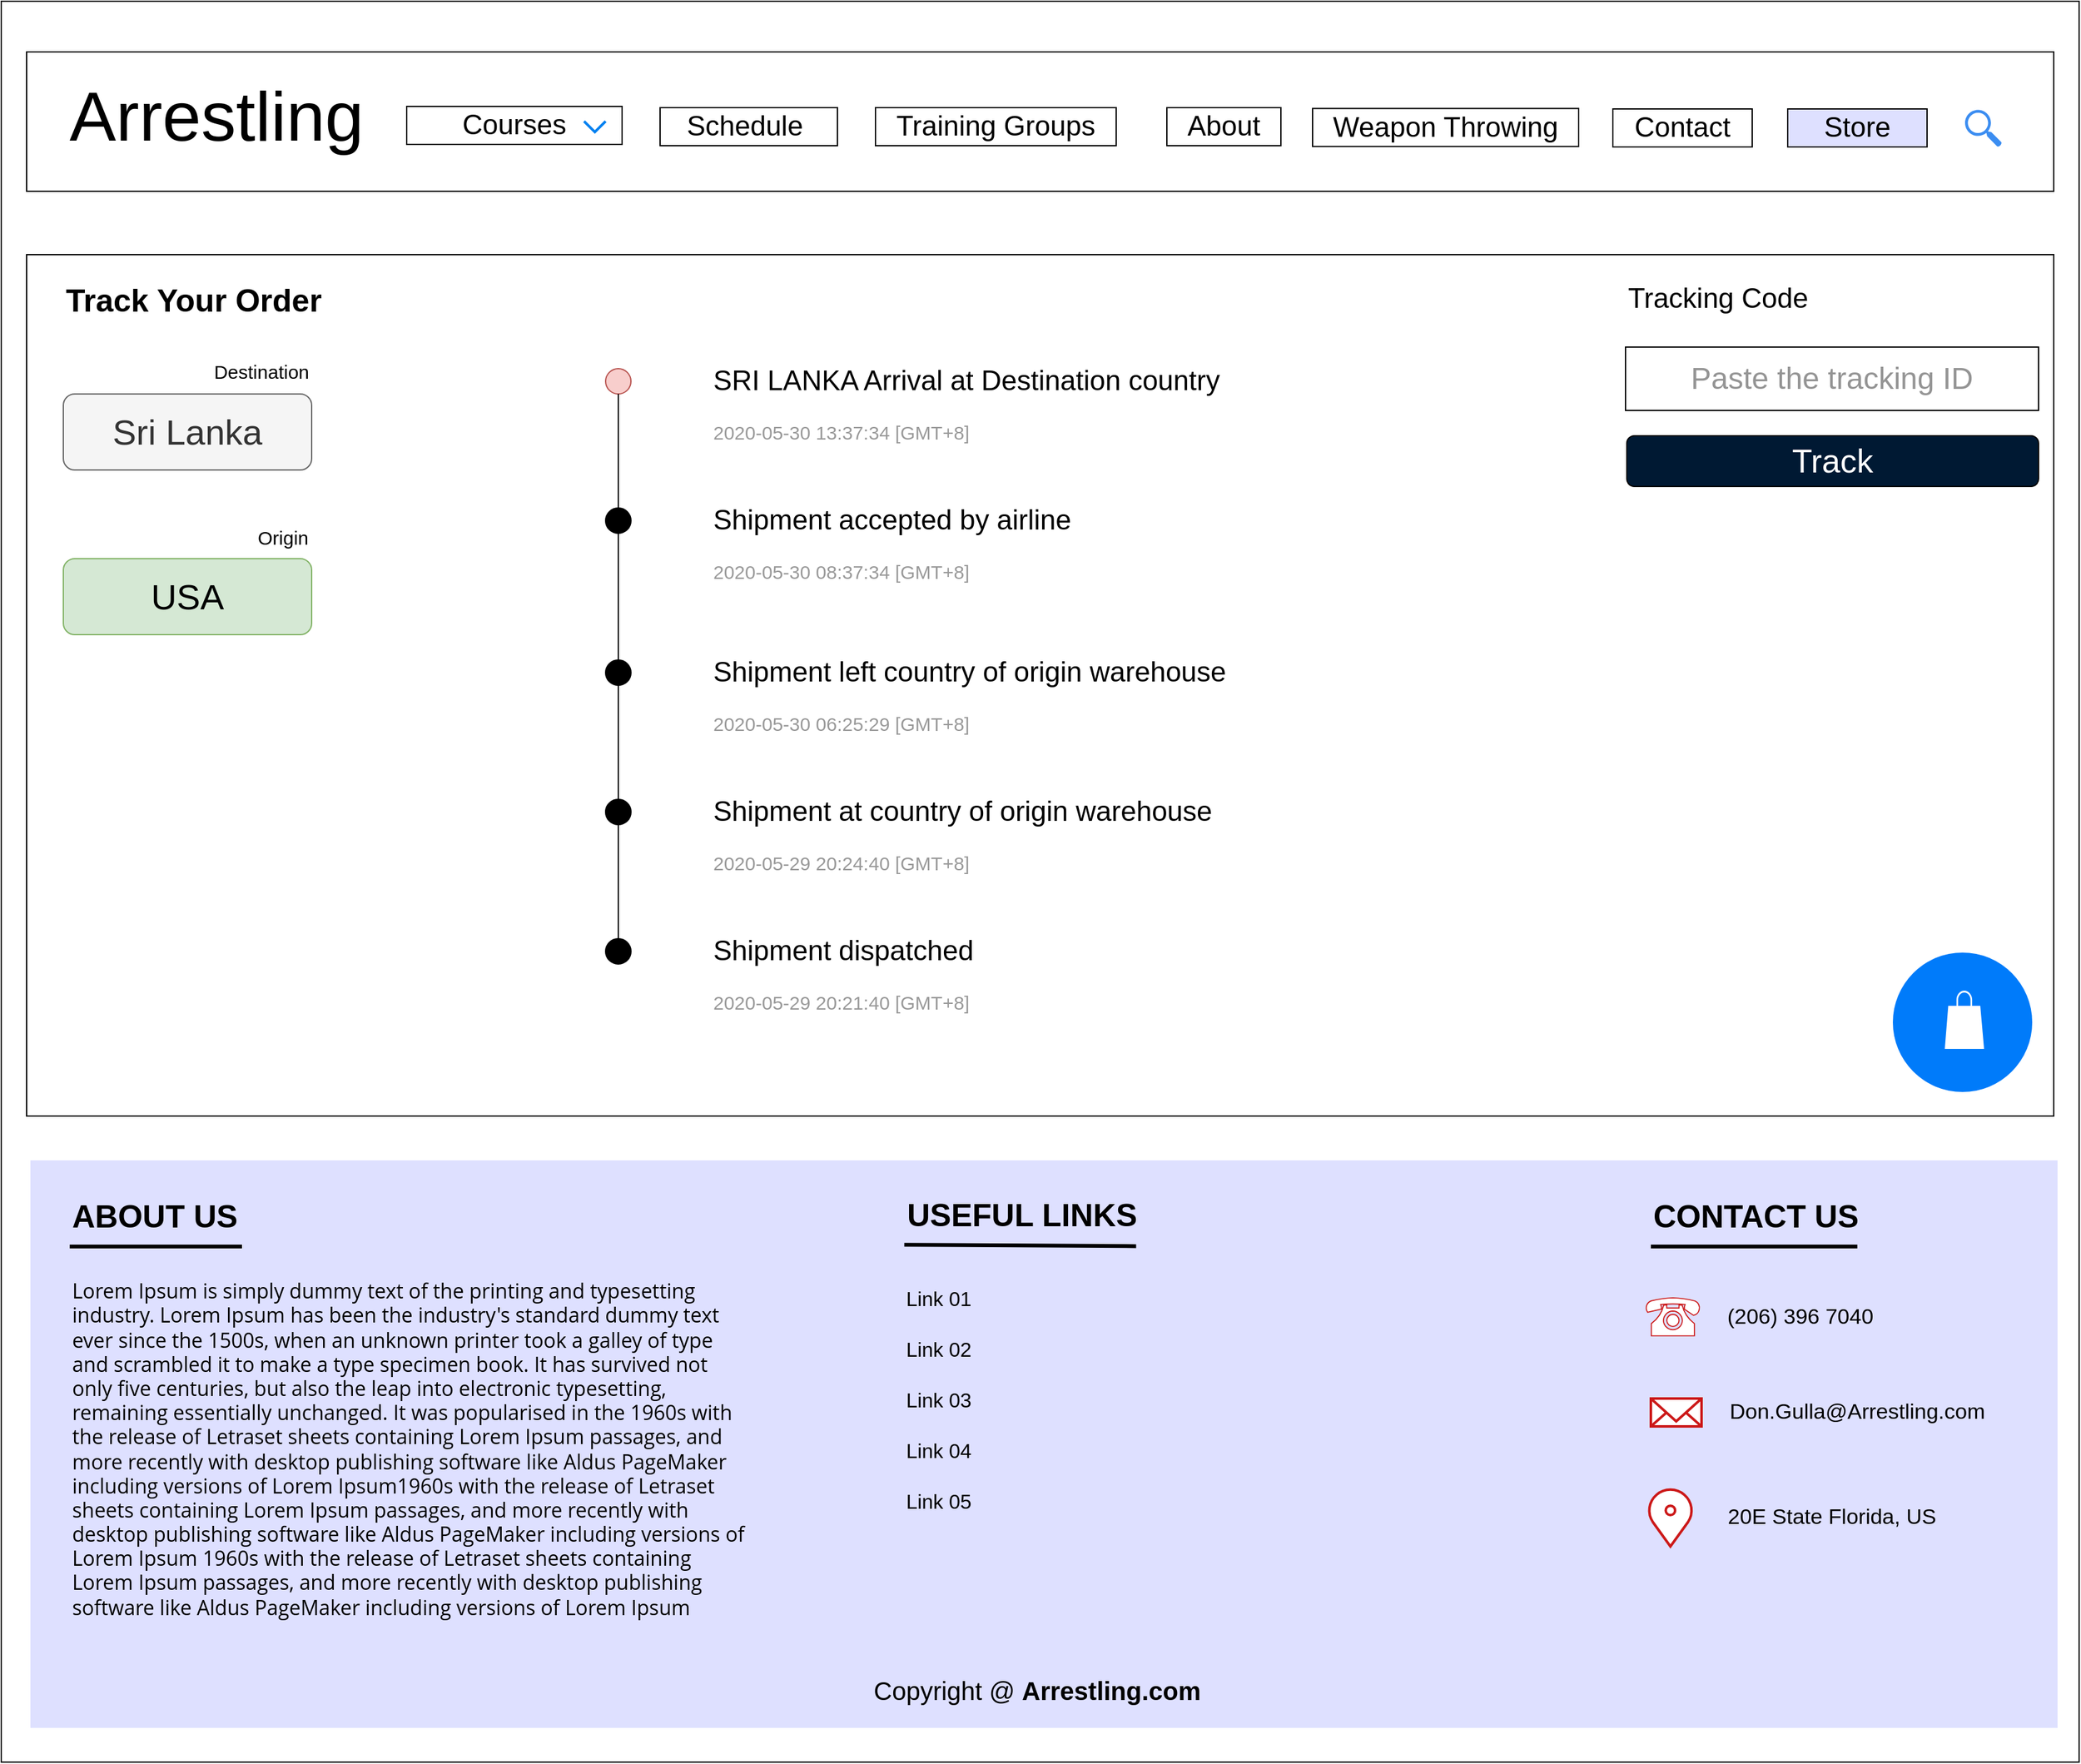 <mxfile version="13.6.2" type="device"><diagram id="IiWeY3MnMao_7X0u-7va" name="Page-1"><mxGraphModel dx="2525" dy="1470" grid="1" gridSize="10" guides="1" tooltips="1" connect="1" arrows="1" fold="1" page="1" pageScale="1" pageWidth="850" pageHeight="1100" math="0" shadow="0"><root><mxCell id="0"/><mxCell id="1" parent="0"/><mxCell id="_kDw8TFcWH0puDvX8JmQ-2" value="" style="whiteSpace=wrap;html=1;" parent="1" vertex="1"><mxGeometry x="30" y="110" width="1640" height="1390" as="geometry"/></mxCell><mxCell id="_kDw8TFcWH0puDvX8JmQ-4" value="" style="rounded=0;whiteSpace=wrap;html=1;strokeColor=#000000;fillColor=none;" parent="1" vertex="1"><mxGeometry x="50" y="150" width="1600" height="110" as="geometry"/></mxCell><mxCell id="_kDw8TFcWH0puDvX8JmQ-5" value="&lt;font style=&quot;font-size: 55px&quot;&gt;Arrestling&lt;/font&gt;" style="text;html=1;strokeColor=none;fillColor=none;align=center;verticalAlign=middle;whiteSpace=wrap;rounded=0;" parent="1" vertex="1"><mxGeometry x="180" y="189.75" width="40" height="20" as="geometry"/></mxCell><mxCell id="_kDw8TFcWH0puDvX8JmQ-13" value="&lt;font style=&quot;font-size: 22px&quot;&gt;Courses&lt;/font&gt;" style="rounded=0;whiteSpace=wrap;html=1;strokeColor=#000000;fillColor=#ffffff;fontSize=14;align=center;" parent="1" vertex="1"><mxGeometry x="350" y="193" width="170" height="30" as="geometry"/></mxCell><mxCell id="_kDw8TFcWH0puDvX8JmQ-14" value="" style="html=1;verticalLabelPosition=bottom;labelBackgroundColor=#ffffff;verticalAlign=top;shadow=0;dashed=0;strokeWidth=2;shape=mxgraph.ios7.misc.down;strokeColor=#0080f0;fillColor=#ffffff;fontSize=14;" parent="1" vertex="1"><mxGeometry x="490" y="204.75" width="17" height="8.5" as="geometry"/></mxCell><mxCell id="_kDw8TFcWH0puDvX8JmQ-15" value="&lt;span style=&quot;font-size: 22px&quot;&gt;Schedule&amp;nbsp;&lt;/span&gt;" style="rounded=0;whiteSpace=wrap;html=1;strokeColor=#000000;fillColor=#ffffff;fontSize=14;align=center;" parent="1" vertex="1"><mxGeometry x="550" y="194" width="140" height="30" as="geometry"/></mxCell><mxCell id="_kDw8TFcWH0puDvX8JmQ-16" value="&lt;span style=&quot;font-size: 22px&quot;&gt;Training Groups&lt;/span&gt;" style="rounded=0;whiteSpace=wrap;html=1;strokeColor=#000000;fillColor=#ffffff;fontSize=14;align=center;" parent="1" vertex="1"><mxGeometry x="720" y="194" width="190" height="30" as="geometry"/></mxCell><mxCell id="_kDw8TFcWH0puDvX8JmQ-17" value="&lt;span style=&quot;font-size: 22px&quot;&gt;About&lt;/span&gt;" style="rounded=0;whiteSpace=wrap;html=1;strokeColor=#000000;fillColor=#ffffff;fontSize=14;align=center;" parent="1" vertex="1"><mxGeometry x="950" y="194" width="90" height="30" as="geometry"/></mxCell><mxCell id="_kDw8TFcWH0puDvX8JmQ-18" value="&lt;span style=&quot;font-size: 22px&quot;&gt;Weapon Throwing&lt;/span&gt;" style="rounded=0;whiteSpace=wrap;html=1;strokeColor=#000000;fillColor=#ffffff;fontSize=14;align=center;" parent="1" vertex="1"><mxGeometry x="1065" y="194.65" width="210" height="30" as="geometry"/></mxCell><mxCell id="_kDw8TFcWH0puDvX8JmQ-19" value="&lt;span style=&quot;font-size: 22px&quot;&gt;Contact&lt;/span&gt;" style="rounded=0;whiteSpace=wrap;html=1;strokeColor=#000000;fillColor=#ffffff;fontSize=14;align=center;" parent="1" vertex="1"><mxGeometry x="1302" y="195" width="110" height="30" as="geometry"/></mxCell><mxCell id="_kDw8TFcWH0puDvX8JmQ-20" value="&lt;span style=&quot;font-size: 22px&quot;&gt;Store&lt;/span&gt;" style="rounded=0;whiteSpace=wrap;html=1;strokeColor=#000000;fontSize=14;align=center;fillColor=#DEE0FF;" parent="1" vertex="1"><mxGeometry x="1440" y="195" width="110" height="30" as="geometry"/></mxCell><mxCell id="_kDw8TFcWH0puDvX8JmQ-21" value="" style="html=1;aspect=fixed;strokeColor=none;shadow=0;align=center;verticalAlign=top;fillColor=#3B8DF1;shape=mxgraph.gcp2.search;fontSize=14;" parent="1" vertex="1"><mxGeometry x="1580" y="195.71" width="29" height="29.29" as="geometry"/></mxCell><mxCell id="_kDw8TFcWH0puDvX8JmQ-24" value="" style="rounded=0;whiteSpace=wrap;html=1;strokeColor=#000000;fontSize=14;fillColor=#FFFFFF;" parent="1" vertex="1"><mxGeometry x="50" y="310" width="1600" height="680" as="geometry"/></mxCell><mxCell id="_kDw8TFcWH0puDvX8JmQ-26" value="&lt;font style=&quot;font-size: 25px&quot;&gt;&lt;b&gt;Track Your Order&amp;nbsp;&lt;/b&gt;&lt;/font&gt;" style="text;html=1;strokeColor=none;fillColor=none;align=left;verticalAlign=middle;whiteSpace=wrap;rounded=0;fontSize=14;" parent="1" vertex="1"><mxGeometry x="79" y="320" width="260" height="50" as="geometry"/></mxCell><mxCell id="_kDw8TFcWH0puDvX8JmQ-28" value="&lt;font style=&quot;font-size: 24px&quot; color=&quot;#949494&quot;&gt;Paste the tracking ID&lt;/font&gt;" style="rounded=0;whiteSpace=wrap;html=1;strokeColor=#000000;fillColor=#FFFFFF;fontSize=14;" parent="1" vertex="1"><mxGeometry x="1312" y="383" width="326" height="50" as="geometry"/></mxCell><mxCell id="_kDw8TFcWH0puDvX8JmQ-29" value="&lt;span style=&quot;font-size: 22px&quot;&gt;Tracking Code&lt;/span&gt;" style="text;html=1;strokeColor=none;fillColor=none;align=left;verticalAlign=middle;whiteSpace=wrap;rounded=0;fontSize=14;" parent="1" vertex="1"><mxGeometry x="1312" y="330" width="178" height="30" as="geometry"/></mxCell><mxCell id="_kDw8TFcWH0puDvX8JmQ-59" value="" style="rounded=0;whiteSpace=wrap;html=1;fillColor=#DEE0FF;strokeColor=none;" parent="1" vertex="1"><mxGeometry x="53" y="1025" width="1600" height="448" as="geometry"/></mxCell><mxCell id="_kDw8TFcWH0puDvX8JmQ-60" value="" style="ellipse;whiteSpace=wrap;html=1;aspect=fixed;fontSize=14;fillColor=#007BFA;strokeColor=none;" parent="1" vertex="1"><mxGeometry x="1523" y="861" width="110" height="110" as="geometry"/></mxCell><mxCell id="_kDw8TFcWH0puDvX8JmQ-61" value="" style="pointerEvents=1;shadow=0;dashed=0;html=1;strokeColor=none;labelPosition=center;verticalLabelPosition=bottom;verticalAlign=top;outlineConnect=0;align=center;shape=mxgraph.office.concepts.marketplace_shopping_bag;fontSize=14;fillColor=#FFFFFF;" parent="1" vertex="1"><mxGeometry x="1564" y="891" width="31" height="46" as="geometry"/></mxCell><mxCell id="_kDw8TFcWH0puDvX8JmQ-74" value="&lt;font style=&quot;font-size: 25px&quot;&gt;&lt;b&gt;ABOUT US&lt;/b&gt;&lt;/font&gt;" style="text;html=1;strokeColor=none;fillColor=none;align=left;verticalAlign=middle;whiteSpace=wrap;rounded=0;fontSize=14;" parent="1" vertex="1"><mxGeometry x="84" y="1043" width="136" height="50" as="geometry"/></mxCell><mxCell id="_kDw8TFcWH0puDvX8JmQ-75" value="&lt;font style=&quot;font-size: 16px&quot;&gt;&lt;span style=&quot;margin: 0px ; padding: 0px ; font-family: &amp;#34;open sans&amp;#34; , &amp;#34;arial&amp;#34; , sans-serif&quot;&gt;Lorem Ipsum&lt;/span&gt;&lt;span style=&quot;font-family: &amp;#34;open sans&amp;#34; , &amp;#34;arial&amp;#34; , sans-serif&quot;&gt;&amp;nbsp;is simply dummy text of the printing and typesetting industry. Lorem Ipsum has been the industry's standard dummy text ever since the 1500s, when an unknown printer took a galley of type and scrambled it to make a type specimen book. It has survived not only five centuries, but also the leap into electronic typesetting, remaining essentially unchanged. It was popularised in the 1960s with the release of Letraset sheets containing Lorem Ipsum passages, and more recently with desktop publishing software like Aldus PageMaker including versions of Lorem Ipsum&lt;/span&gt;&lt;/font&gt;&lt;span style=&quot;font-family: &amp;#34;open sans&amp;#34; , &amp;#34;arial&amp;#34; , sans-serif ; font-size: 16px&quot;&gt;1960s with the release of Letraset sheets containing Lorem Ipsum passages, and more recently with desktop publishing software like Aldus PageMaker including versions of Lorem Ipsum&amp;nbsp;&lt;/span&gt;&lt;span style=&quot;font-family: &amp;#34;open sans&amp;#34; , &amp;#34;arial&amp;#34; , sans-serif ; font-size: 16px&quot;&gt;1960s with the release of Letraset sheets containing Lorem Ipsum passages, and more recently with desktop publishing software like Aldus PageMaker including versions of Lorem Ipsum&amp;nbsp;&lt;/span&gt;" style="text;html=1;strokeColor=none;fillColor=none;align=left;verticalAlign=middle;whiteSpace=wrap;rounded=0;fontSize=14;" parent="1" vertex="1"><mxGeometry x="84" y="1103" width="536" height="300" as="geometry"/></mxCell><mxCell id="_kDw8TFcWH0puDvX8JmQ-76" value="&lt;font style=&quot;font-size: 25px&quot;&gt;&lt;b&gt;USEFUL LINKS&lt;/b&gt;&lt;/font&gt;" style="text;html=1;strokeColor=none;fillColor=none;align=left;verticalAlign=middle;whiteSpace=wrap;rounded=0;fontSize=14;" parent="1" vertex="1"><mxGeometry x="742.75" y="1041.57" width="214.5" height="50" as="geometry"/></mxCell><mxCell id="_kDw8TFcWH0puDvX8JmQ-77" value="&lt;font style=&quot;font-size: 25px&quot;&gt;&lt;b&gt;CONTACT US&lt;/b&gt;&lt;/font&gt;" style="text;html=1;strokeColor=none;fillColor=none;align=left;verticalAlign=middle;whiteSpace=wrap;rounded=0;fontSize=14;" parent="1" vertex="1"><mxGeometry x="1332" y="1043" width="178.5" height="50" as="geometry"/></mxCell><mxCell id="_kDw8TFcWH0puDvX8JmQ-78" value="" style="endArrow=none;html=1;fontSize=14;exitX=0;exitY=1;exitDx=0;exitDy=0;entryX=1;entryY=1;entryDx=0;entryDy=0;strokeWidth=3;" parent="1" source="_kDw8TFcWH0puDvX8JmQ-74" target="_kDw8TFcWH0puDvX8JmQ-74" edge="1"><mxGeometry width="50" height="50" relative="1" as="geometry"><mxPoint y="1113" as="sourcePoint"/><mxPoint x="50" y="1063" as="targetPoint"/></mxGeometry></mxCell><mxCell id="_kDw8TFcWH0puDvX8JmQ-79" value="" style="endArrow=none;html=1;strokeWidth=3;fontSize=14;exitX=0;exitY=1;exitDx=0;exitDy=0;entryX=0.853;entryY=1.023;entryDx=0;entryDy=0;entryPerimeter=0;" parent="1" source="_kDw8TFcWH0puDvX8JmQ-76" target="_kDw8TFcWH0puDvX8JmQ-76" edge="1"><mxGeometry width="50" height="50" relative="1" as="geometry"><mxPoint x="747.25" y="1171.57" as="sourcePoint"/><mxPoint x="797.25" y="1121.57" as="targetPoint"/></mxGeometry></mxCell><mxCell id="_kDw8TFcWH0puDvX8JmQ-80" value="" style="endArrow=none;html=1;strokeWidth=3;fontSize=14;" parent="1" edge="1"><mxGeometry width="50" height="50" relative="1" as="geometry"><mxPoint x="1332" y="1093" as="sourcePoint"/><mxPoint x="1495" y="1093" as="targetPoint"/></mxGeometry></mxCell><mxCell id="_kDw8TFcWH0puDvX8JmQ-81" value="&lt;font style=&quot;font-size: 16px&quot;&gt;Link 01&lt;/font&gt;" style="text;html=1;strokeColor=none;fillColor=none;align=center;verticalAlign=middle;whiteSpace=wrap;rounded=0;fontSize=14;" parent="1" vertex="1"><mxGeometry x="670" y="1123.5" width="200" height="20" as="geometry"/></mxCell><mxCell id="_kDw8TFcWH0puDvX8JmQ-82" value="&lt;font style=&quot;font-size: 16px&quot;&gt;Link 02&lt;/font&gt;" style="text;html=1;strokeColor=none;fillColor=none;align=center;verticalAlign=middle;whiteSpace=wrap;rounded=0;fontSize=14;" parent="1" vertex="1"><mxGeometry x="670" y="1163.5" width="200" height="20" as="geometry"/></mxCell><mxCell id="_kDw8TFcWH0puDvX8JmQ-83" value="&lt;font style=&quot;font-size: 16px&quot;&gt;Link 03&lt;/font&gt;" style="text;html=1;strokeColor=none;fillColor=none;align=center;verticalAlign=middle;whiteSpace=wrap;rounded=0;fontSize=14;" parent="1" vertex="1"><mxGeometry x="670" y="1204" width="200" height="20" as="geometry"/></mxCell><mxCell id="_kDw8TFcWH0puDvX8JmQ-84" value="&lt;font style=&quot;font-size: 16px&quot;&gt;Link 04&lt;/font&gt;" style="text;html=1;strokeColor=none;fillColor=none;align=center;verticalAlign=middle;whiteSpace=wrap;rounded=0;fontSize=14;" parent="1" vertex="1"><mxGeometry x="670" y="1243.5" width="200" height="20" as="geometry"/></mxCell><mxCell id="_kDw8TFcWH0puDvX8JmQ-85" value="&lt;font style=&quot;font-size: 16px&quot;&gt;Link 05&lt;/font&gt;" style="text;html=1;strokeColor=none;fillColor=none;align=center;verticalAlign=middle;whiteSpace=wrap;rounded=0;fontSize=14;" parent="1" vertex="1"><mxGeometry x="670" y="1283.5" width="200" height="20" as="geometry"/></mxCell><mxCell id="_kDw8TFcWH0puDvX8JmQ-8" value="" style="fontColor=#0066CC;verticalAlign=top;verticalLabelPosition=bottom;labelPosition=center;align=center;html=1;outlineConnect=0;gradientColor=none;gradientDirection=north;strokeWidth=2;shape=mxgraph.networks.phone_1;fillColor=#FFFFFF;strokeColor=#CC1818;" parent="1" vertex="1"><mxGeometry x="1328" y="1133.5" width="42.87" height="30" as="geometry"/></mxCell><mxCell id="_kDw8TFcWH0puDvX8JmQ-9" value="" style="html=1;verticalLabelPosition=bottom;align=center;labelBackgroundColor=#ffffff;verticalAlign=top;strokeWidth=2;shadow=0;dashed=0;shape=mxgraph.ios7.icons.mail;fontSize=14;strokeColor=#CC1818;fillColor=#FFFFFF;" parent="1" vertex="1"><mxGeometry x="1332" y="1213" width="40" height="22" as="geometry"/></mxCell><mxCell id="_kDw8TFcWH0puDvX8JmQ-11" value="" style="html=1;verticalLabelPosition=bottom;align=center;labelBackgroundColor=#ffffff;verticalAlign=top;strokeWidth=2;shadow=0;dashed=0;shape=mxgraph.ios7.icons.location;fillColor=#ffffff;fontSize=14;strokeColor=#CC1818;" parent="1" vertex="1"><mxGeometry x="1328.94" y="1283.5" width="37" height="46.25" as="geometry"/></mxCell><mxCell id="_kDw8TFcWH0puDvX8JmQ-7" value="&lt;font style=&quot;font-size: 17px&quot;&gt;(206) 396 7040&lt;/font&gt;" style="text;html=1;strokeColor=none;fillColor=none;align=center;verticalAlign=middle;whiteSpace=wrap;rounded=0;fontSize=14;" parent="1" vertex="1"><mxGeometry x="1380" y="1138.5" width="140" height="20" as="geometry"/></mxCell><mxCell id="_kDw8TFcWH0puDvX8JmQ-10" value="&lt;font style=&quot;font-size: 17px&quot;&gt;Don.Gulla@Arrestling.com&lt;/font&gt;" style="text;html=1;strokeColor=none;fillColor=none;align=center;verticalAlign=middle;whiteSpace=wrap;rounded=0;fontSize=14;" parent="1" vertex="1"><mxGeometry x="1395" y="1214" width="200" height="20" as="geometry"/></mxCell><mxCell id="_kDw8TFcWH0puDvX8JmQ-12" value="&lt;font style=&quot;font-size: 17px&quot;&gt;20E State Florida, US&lt;/font&gt;" style="text;html=1;strokeColor=none;fillColor=none;align=center;verticalAlign=middle;whiteSpace=wrap;rounded=0;fontSize=14;" parent="1" vertex="1"><mxGeometry x="1375" y="1296.63" width="200" height="20" as="geometry"/></mxCell><mxCell id="_kDw8TFcWH0puDvX8JmQ-90" value="&lt;font style=&quot;font-size: 20px&quot;&gt;Copyright @ &lt;b&gt;Arrestling.com&amp;nbsp;&lt;/b&gt;&lt;/font&gt;" style="text;html=1;strokeColor=none;fillColor=none;align=center;verticalAlign=middle;whiteSpace=wrap;rounded=0;fontSize=14;" parent="1" vertex="1"><mxGeometry x="696.5" y="1413" width="307" height="60" as="geometry"/></mxCell><mxCell id="F5uG5W6tUozZ9ZlrMOFq-14" value="&lt;font color=&quot;#ffffff&quot; style=&quot;font-size: 26px&quot;&gt;Track&lt;/font&gt;" style="rounded=1;whiteSpace=wrap;html=1;strokeColor=#000000;fontSize=14;fillColor=#001933;" vertex="1" parent="1"><mxGeometry x="1313" y="453" width="325" height="40" as="geometry"/></mxCell><mxCell id="F5uG5W6tUozZ9ZlrMOFq-16" value="&lt;font style=&quot;font-size: 28px&quot;&gt;Sri Lanka&lt;/font&gt;" style="rounded=1;whiteSpace=wrap;html=1;fillColor=#f5f5f5;strokeColor=#666666;fontColor=#333333;" vertex="1" parent="1"><mxGeometry x="79" y="420" width="196" height="60" as="geometry"/></mxCell><mxCell id="F5uG5W6tUozZ9ZlrMOFq-18" value="&lt;font style=&quot;font-size: 28px&quot;&gt;USA&lt;/font&gt;" style="rounded=1;whiteSpace=wrap;html=1;fillColor=#d5e8d4;strokeColor=#82b366;" vertex="1" parent="1"><mxGeometry x="79" y="550" width="196" height="60" as="geometry"/></mxCell><mxCell id="F5uG5W6tUozZ9ZlrMOFq-19" value="&lt;font style=&quot;font-size: 15px&quot;&gt;Origin&lt;/font&gt;" style="text;html=1;strokeColor=none;fillColor=none;align=center;verticalAlign=middle;whiteSpace=wrap;rounded=0;" vertex="1" parent="1"><mxGeometry x="230" y="523" width="45" height="20" as="geometry"/></mxCell><mxCell id="F5uG5W6tUozZ9ZlrMOFq-20" value="&lt;font style=&quot;font-size: 15px&quot;&gt;Destination&lt;/font&gt;" style="text;html=1;strokeColor=none;fillColor=none;align=right;verticalAlign=middle;whiteSpace=wrap;rounded=0;" vertex="1" parent="1"><mxGeometry x="190" y="390" width="85" height="23" as="geometry"/></mxCell><mxCell id="F5uG5W6tUozZ9ZlrMOFq-21" value="&lt;span style=&quot;background-color: rgb(255 , 255 , 255)&quot;&gt;&lt;font style=&quot;font-size: 22px&quot;&gt;Shipment dispatched&lt;/font&gt;&lt;/span&gt;" style="text;html=1;strokeColor=none;fillColor=none;align=left;verticalAlign=middle;whiteSpace=wrap;rounded=0;" vertex="1" parent="1"><mxGeometry x="590" y="840" width="240" height="40" as="geometry"/></mxCell><mxCell id="F5uG5W6tUozZ9ZlrMOFq-22" value="&lt;span style=&quot;color: rgb(153 , 153 , 153) ; font-family: &amp;#34;tahoma&amp;#34; , &amp;#34;arial&amp;#34; , &amp;#34;helvetica neue&amp;#34; , &amp;#34;hiragino sans gb&amp;#34; , , &amp;#34;microsoft yahei&amp;#34; , sans-serif ; background-color: rgb(255 , 255 , 255)&quot;&gt;&lt;font style=&quot;font-size: 15px&quot;&gt;2020-05-29 20:21:40&amp;nbsp;[GMT+8]&lt;/font&gt;&lt;/span&gt;" style="text;html=1;strokeColor=none;fillColor=none;align=left;verticalAlign=middle;whiteSpace=wrap;rounded=0;" vertex="1" parent="1"><mxGeometry x="590" y="880" width="240" height="40" as="geometry"/></mxCell><mxCell id="F5uG5W6tUozZ9ZlrMOFq-23" value="&lt;span style=&quot;font-family: &amp;#34;tahoma&amp;#34; , &amp;#34;arial&amp;#34; , &amp;#34;helvetica neue&amp;#34; , &amp;#34;hiragino sans gb&amp;#34; , , &amp;#34;microsoft yahei&amp;#34; , sans-serif ; background-color: rgb(255 , 255 , 255)&quot;&gt;&lt;font style=&quot;font-size: 22px&quot;&gt;Shipment at country of origin warehouse&lt;/font&gt;&lt;/span&gt;" style="text;html=1;strokeColor=none;fillColor=none;align=left;verticalAlign=middle;whiteSpace=wrap;rounded=0;" vertex="1" parent="1"><mxGeometry x="590" y="730" width="420" height="40" as="geometry"/></mxCell><mxCell id="F5uG5W6tUozZ9ZlrMOFq-24" value="&lt;span style=&quot;color: rgb(153 , 153 , 153) ; font-family: &amp;#34;tahoma&amp;#34; , &amp;#34;arial&amp;#34; , &amp;#34;helvetica neue&amp;#34; , &amp;#34;hiragino sans gb&amp;#34; , , &amp;#34;microsoft yahei&amp;#34; , sans-serif ; background-color: rgb(255 , 255 , 255)&quot;&gt;&lt;font style=&quot;font-size: 15px&quot;&gt;2020-05-29 20:24:40&amp;nbsp;[GMT+8]&lt;/font&gt;&lt;/span&gt;" style="text;html=1;strokeColor=none;fillColor=none;align=left;verticalAlign=middle;whiteSpace=wrap;rounded=0;" vertex="1" parent="1"><mxGeometry x="590" y="770" width="240" height="40" as="geometry"/></mxCell><mxCell id="F5uG5W6tUozZ9ZlrMOFq-25" value="&lt;span style=&quot;background-color: rgb(255 , 255 , 255) ; font-size: 22px&quot;&gt;Shipment left country of origin warehouse&lt;/span&gt;" style="text;html=1;strokeColor=none;fillColor=none;align=left;verticalAlign=middle;whiteSpace=wrap;rounded=0;" vertex="1" parent="1"><mxGeometry x="590" y="620" width="470" height="40" as="geometry"/></mxCell><mxCell id="F5uG5W6tUozZ9ZlrMOFq-26" value="&lt;span style=&quot;color: rgb(153 , 153 , 153) ; font-family: &amp;#34;tahoma&amp;#34; , &amp;#34;arial&amp;#34; , &amp;#34;helvetica neue&amp;#34; , &amp;#34;hiragino sans gb&amp;#34; , , &amp;#34;microsoft yahei&amp;#34; , sans-serif ; background-color: rgb(255 , 255 , 255)&quot;&gt;&lt;font style=&quot;font-size: 15px&quot;&gt;2020-05-30 06:25:29&amp;nbsp;[GMT+8]&lt;/font&gt;&lt;/span&gt;" style="text;html=1;strokeColor=none;fillColor=none;align=left;verticalAlign=middle;whiteSpace=wrap;rounded=0;" vertex="1" parent="1"><mxGeometry x="590" y="660" width="240" height="40" as="geometry"/></mxCell><mxCell id="F5uG5W6tUozZ9ZlrMOFq-28" value="&lt;span style=&quot;color: rgb(153 , 153 , 153) ; font-family: &amp;#34;tahoma&amp;#34; , &amp;#34;arial&amp;#34; , &amp;#34;helvetica neue&amp;#34; , &amp;#34;hiragino sans gb&amp;#34; , , &amp;#34;microsoft yahei&amp;#34; , sans-serif ; background-color: rgb(255 , 255 , 255)&quot;&gt;&lt;font style=&quot;font-size: 15px&quot;&gt;2020-05-30 08:37:34&amp;nbsp;[GMT+8]&lt;/font&gt;&lt;/span&gt;" style="text;html=1;strokeColor=none;fillColor=none;align=left;verticalAlign=middle;whiteSpace=wrap;rounded=0;" vertex="1" parent="1"><mxGeometry x="590" y="540" width="240" height="40" as="geometry"/></mxCell><mxCell id="F5uG5W6tUozZ9ZlrMOFq-29" value="&lt;span style=&quot;font-family: &amp;#34;tahoma&amp;#34; , &amp;#34;arial&amp;#34; , &amp;#34;helvetica neue&amp;#34; , &amp;#34;hiragino sans gb&amp;#34; , , &amp;#34;microsoft yahei&amp;#34; , sans-serif ; background-color: rgb(255 , 255 , 255)&quot;&gt;&lt;font style=&quot;font-size: 22px&quot;&gt;SRI LANKA Arrival at Destination country&lt;/font&gt;&lt;/span&gt;" style="text;html=1;strokeColor=none;fillColor=none;align=left;verticalAlign=middle;whiteSpace=wrap;rounded=0;" vertex="1" parent="1"><mxGeometry x="590" y="390" width="440" height="40" as="geometry"/></mxCell><mxCell id="F5uG5W6tUozZ9ZlrMOFq-30" value="&lt;span style=&quot;color: rgb(153 , 153 , 153) ; font-family: &amp;#34;tahoma&amp;#34; , &amp;#34;arial&amp;#34; , &amp;#34;helvetica neue&amp;#34; , &amp;#34;hiragino sans gb&amp;#34; , , &amp;#34;microsoft yahei&amp;#34; , sans-serif ; background-color: rgb(255 , 255 , 255)&quot;&gt;&lt;font style=&quot;font-size: 15px&quot;&gt;2020-05-30 13:37:34&amp;nbsp;[GMT+8]&lt;/font&gt;&lt;/span&gt;" style="text;html=1;strokeColor=none;fillColor=none;align=left;verticalAlign=middle;whiteSpace=wrap;rounded=0;" vertex="1" parent="1"><mxGeometry x="590" y="430" width="240" height="40" as="geometry"/></mxCell><mxCell id="F5uG5W6tUozZ9ZlrMOFq-31" value="&lt;span style=&quot;font-family: &amp;#34;tahoma&amp;#34; , &amp;#34;arial&amp;#34; , &amp;#34;helvetica neue&amp;#34; , &amp;#34;hiragino sans gb&amp;#34; , , &amp;#34;microsoft yahei&amp;#34; , sans-serif ; background-color: rgb(255 , 255 , 255)&quot;&gt;&lt;font style=&quot;font-size: 22px&quot;&gt;Shipment accepted by airline&lt;/font&gt;&lt;/span&gt;" style="text;html=1;strokeColor=none;fillColor=none;align=left;verticalAlign=middle;whiteSpace=wrap;rounded=0;" vertex="1" parent="1"><mxGeometry x="590" y="500" width="330" height="40" as="geometry"/></mxCell><mxCell id="F5uG5W6tUozZ9ZlrMOFq-32" value="" style="endArrow=none;html=1;exitX=0.5;exitY=0;exitDx=0;exitDy=0;entryX=0.5;entryY=1;entryDx=0;entryDy=0;" edge="1" parent="1" source="F5uG5W6tUozZ9ZlrMOFq-33" target="F5uG5W6tUozZ9ZlrMOFq-37"><mxGeometry width="50" height="50" relative="1" as="geometry"><mxPoint x="370" y="830" as="sourcePoint"/><mxPoint x="420" y="780" as="targetPoint"/></mxGeometry></mxCell><mxCell id="F5uG5W6tUozZ9ZlrMOFq-33" value="" style="ellipse;whiteSpace=wrap;html=1;aspect=fixed;gradientColor=none;fillColor=#000000;" vertex="1" parent="1"><mxGeometry x="507" y="850" width="20" height="20" as="geometry"/></mxCell><mxCell id="F5uG5W6tUozZ9ZlrMOFq-34" value="" style="ellipse;whiteSpace=wrap;html=1;aspect=fixed;fillColor=#f8cecc;strokeColor=#b85450;" vertex="1" parent="1"><mxGeometry x="507" y="400" width="20" height="20" as="geometry"/></mxCell><mxCell id="F5uG5W6tUozZ9ZlrMOFq-35" value="" style="ellipse;whiteSpace=wrap;html=1;aspect=fixed;gradientColor=none;fillColor=#000000;" vertex="1" parent="1"><mxGeometry x="507" y="510" width="20" height="20" as="geometry"/></mxCell><mxCell id="F5uG5W6tUozZ9ZlrMOFq-36" value="" style="ellipse;whiteSpace=wrap;html=1;aspect=fixed;gradientColor=none;fillColor=#000000;" vertex="1" parent="1"><mxGeometry x="507" y="630" width="20" height="20" as="geometry"/></mxCell><mxCell id="F5uG5W6tUozZ9ZlrMOFq-37" value="" style="ellipse;whiteSpace=wrap;html=1;aspect=fixed;gradientColor=none;fillColor=#000000;" vertex="1" parent="1"><mxGeometry x="507" y="740" width="20" height="20" as="geometry"/></mxCell><mxCell id="F5uG5W6tUozZ9ZlrMOFq-38" value="" style="endArrow=none;html=1;exitX=0.5;exitY=0;exitDx=0;exitDy=0;entryX=0.5;entryY=1;entryDx=0;entryDy=0;" edge="1" parent="1" source="F5uG5W6tUozZ9ZlrMOFq-37" target="F5uG5W6tUozZ9ZlrMOFq-36"><mxGeometry width="50" height="50" relative="1" as="geometry"><mxPoint x="440" y="680" as="sourcePoint"/><mxPoint x="490" y="630" as="targetPoint"/></mxGeometry></mxCell><mxCell id="F5uG5W6tUozZ9ZlrMOFq-39" value="" style="endArrow=none;html=1;exitX=0.5;exitY=0;exitDx=0;exitDy=0;entryX=0.5;entryY=1;entryDx=0;entryDy=0;" edge="1" parent="1" source="F5uG5W6tUozZ9ZlrMOFq-36" target="F5uG5W6tUozZ9ZlrMOFq-35"><mxGeometry width="50" height="50" relative="1" as="geometry"><mxPoint x="410" y="570" as="sourcePoint"/><mxPoint x="460" y="520" as="targetPoint"/></mxGeometry></mxCell><mxCell id="F5uG5W6tUozZ9ZlrMOFq-40" value="" style="endArrow=none;html=1;entryX=0.5;entryY=1;entryDx=0;entryDy=0;exitX=0.5;exitY=0;exitDx=0;exitDy=0;" edge="1" parent="1" source="F5uG5W6tUozZ9ZlrMOFq-35" target="F5uG5W6tUozZ9ZlrMOFq-34"><mxGeometry width="50" height="50" relative="1" as="geometry"><mxPoint x="410" y="490" as="sourcePoint"/><mxPoint x="460" y="440" as="targetPoint"/></mxGeometry></mxCell></root></mxGraphModel></diagram></mxfile>